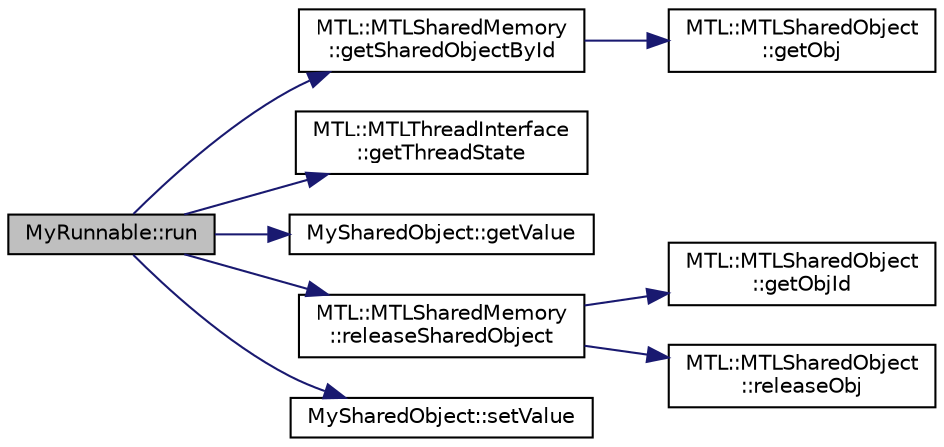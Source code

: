 digraph "MyRunnable::run"
{
 // LATEX_PDF_SIZE
  edge [fontname="Helvetica",fontsize="10",labelfontname="Helvetica",labelfontsize="10"];
  node [fontname="Helvetica",fontsize="10",shape=record];
  rankdir="LR";
  Node1 [label="MyRunnable::run",height=0.2,width=0.4,color="black", fillcolor="grey75", style="filled", fontcolor="black",tooltip="Run the runnable."];
  Node1 -> Node2 [color="midnightblue",fontsize="10",style="solid",fontname="Helvetica"];
  Node2 [label="MTL::MTLSharedMemory\l::getSharedObjectById",height=0.2,width=0.4,color="black", fillcolor="white", style="filled",URL="$df/dea/classMTL_1_1MTLSharedMemory.html#a820ff759a0d545129a20973ba04d50a0",tooltip="Get a shared object from the shared memory."];
  Node2 -> Node3 [color="midnightblue",fontsize="10",style="solid",fontname="Helvetica"];
  Node3 [label="MTL::MTLSharedObject\l::getObj",height=0.2,width=0.4,color="black", fillcolor="white", style="filled",URL="$d7/d61/classMTL_1_1MTLSharedObject.html#af01337ed6697d2297f7d60c694a6f702",tooltip="Lock the object and Get the object reference."];
  Node1 -> Node4 [color="midnightblue",fontsize="10",style="solid",fontname="Helvetica"];
  Node4 [label="MTL::MTLThreadInterface\l::getThreadState",height=0.2,width=0.4,color="black", fillcolor="white", style="filled",URL="$dd/d69/classMTL_1_1MTLThreadInterface.html#af225df695ccb6f30fcb8b8dc05056bc2",tooltip="Get the Thread State object."];
  Node1 -> Node5 [color="midnightblue",fontsize="10",style="solid",fontname="Helvetica"];
  Node5 [label="MySharedObject::getValue",height=0.2,width=0.4,color="black", fillcolor="white", style="filled",URL="$dd/d97/classMySharedObject.html#acbb24e0e3f38d9f73f3c893c3adffbb6",tooltip=" "];
  Node1 -> Node6 [color="midnightblue",fontsize="10",style="solid",fontname="Helvetica"];
  Node6 [label="MTL::MTLSharedMemory\l::releaseSharedObject",height=0.2,width=0.4,color="black", fillcolor="white", style="filled",URL="$df/dea/classMTL_1_1MTLSharedMemory.html#a42336b674afd8a69cb51123c386e49a9",tooltip="Release a shared object from the shared memory."];
  Node6 -> Node7 [color="midnightblue",fontsize="10",style="solid",fontname="Helvetica"];
  Node7 [label="MTL::MTLSharedObject\l::getObjId",height=0.2,width=0.4,color="black", fillcolor="white", style="filled",URL="$d7/d61/classMTL_1_1MTLSharedObject.html#ad56a611bde833eabe435712323cfce2d",tooltip="Get the id of the object."];
  Node6 -> Node8 [color="midnightblue",fontsize="10",style="solid",fontname="Helvetica"];
  Node8 [label="MTL::MTLSharedObject\l::releaseObj",height=0.2,width=0.4,color="black", fillcolor="white", style="filled",URL="$d7/d61/classMTL_1_1MTLSharedObject.html#a0482ccceb3002cf6098df52d6d078c61",tooltip="Release the object lock. ( this function should be used only after the end of the critical section th..."];
  Node1 -> Node9 [color="midnightblue",fontsize="10",style="solid",fontname="Helvetica"];
  Node9 [label="MySharedObject::setValue",height=0.2,width=0.4,color="black", fillcolor="white", style="filled",URL="$dd/d97/classMySharedObject.html#a06ea2c9a045a1ae7ddb1f2b8332baac3",tooltip=" "];
}
